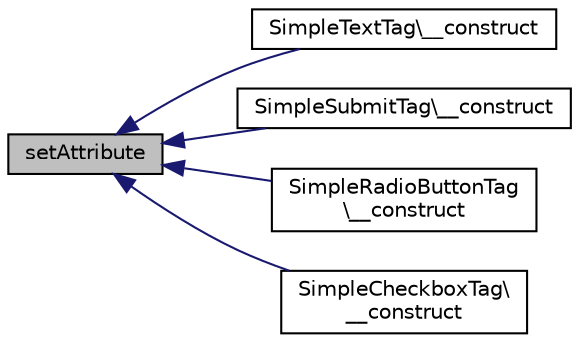 digraph "setAttribute"
{
  edge [fontname="Helvetica",fontsize="10",labelfontname="Helvetica",labelfontsize="10"];
  node [fontname="Helvetica",fontsize="10",shape=record];
  rankdir="LR";
  Node1 [label="setAttribute",height=0.2,width=0.4,color="black", fillcolor="grey75", style="filled" fontcolor="black"];
  Node1 -> Node2 [dir="back",color="midnightblue",fontsize="10",style="solid",fontname="Helvetica"];
  Node2 [label="SimpleTextTag\\__construct",height=0.2,width=0.4,color="black", fillcolor="white", style="filled",URL="$class_simple_text_tag.html#aa31ca5025d5adf3c49ff46e543b5802f"];
  Node1 -> Node3 [dir="back",color="midnightblue",fontsize="10",style="solid",fontname="Helvetica"];
  Node3 [label="SimpleSubmitTag\\__construct",height=0.2,width=0.4,color="black", fillcolor="white", style="filled",URL="$class_simple_submit_tag.html#aa31ca5025d5adf3c49ff46e543b5802f"];
  Node1 -> Node4 [dir="back",color="midnightblue",fontsize="10",style="solid",fontname="Helvetica"];
  Node4 [label="SimpleRadioButtonTag\l\\__construct",height=0.2,width=0.4,color="black", fillcolor="white", style="filled",URL="$class_simple_radio_button_tag.html#aa31ca5025d5adf3c49ff46e543b5802f"];
  Node1 -> Node5 [dir="back",color="midnightblue",fontsize="10",style="solid",fontname="Helvetica"];
  Node5 [label="SimpleCheckboxTag\\\l__construct",height=0.2,width=0.4,color="black", fillcolor="white", style="filled",URL="$class_simple_checkbox_tag.html#aa31ca5025d5adf3c49ff46e543b5802f"];
}
